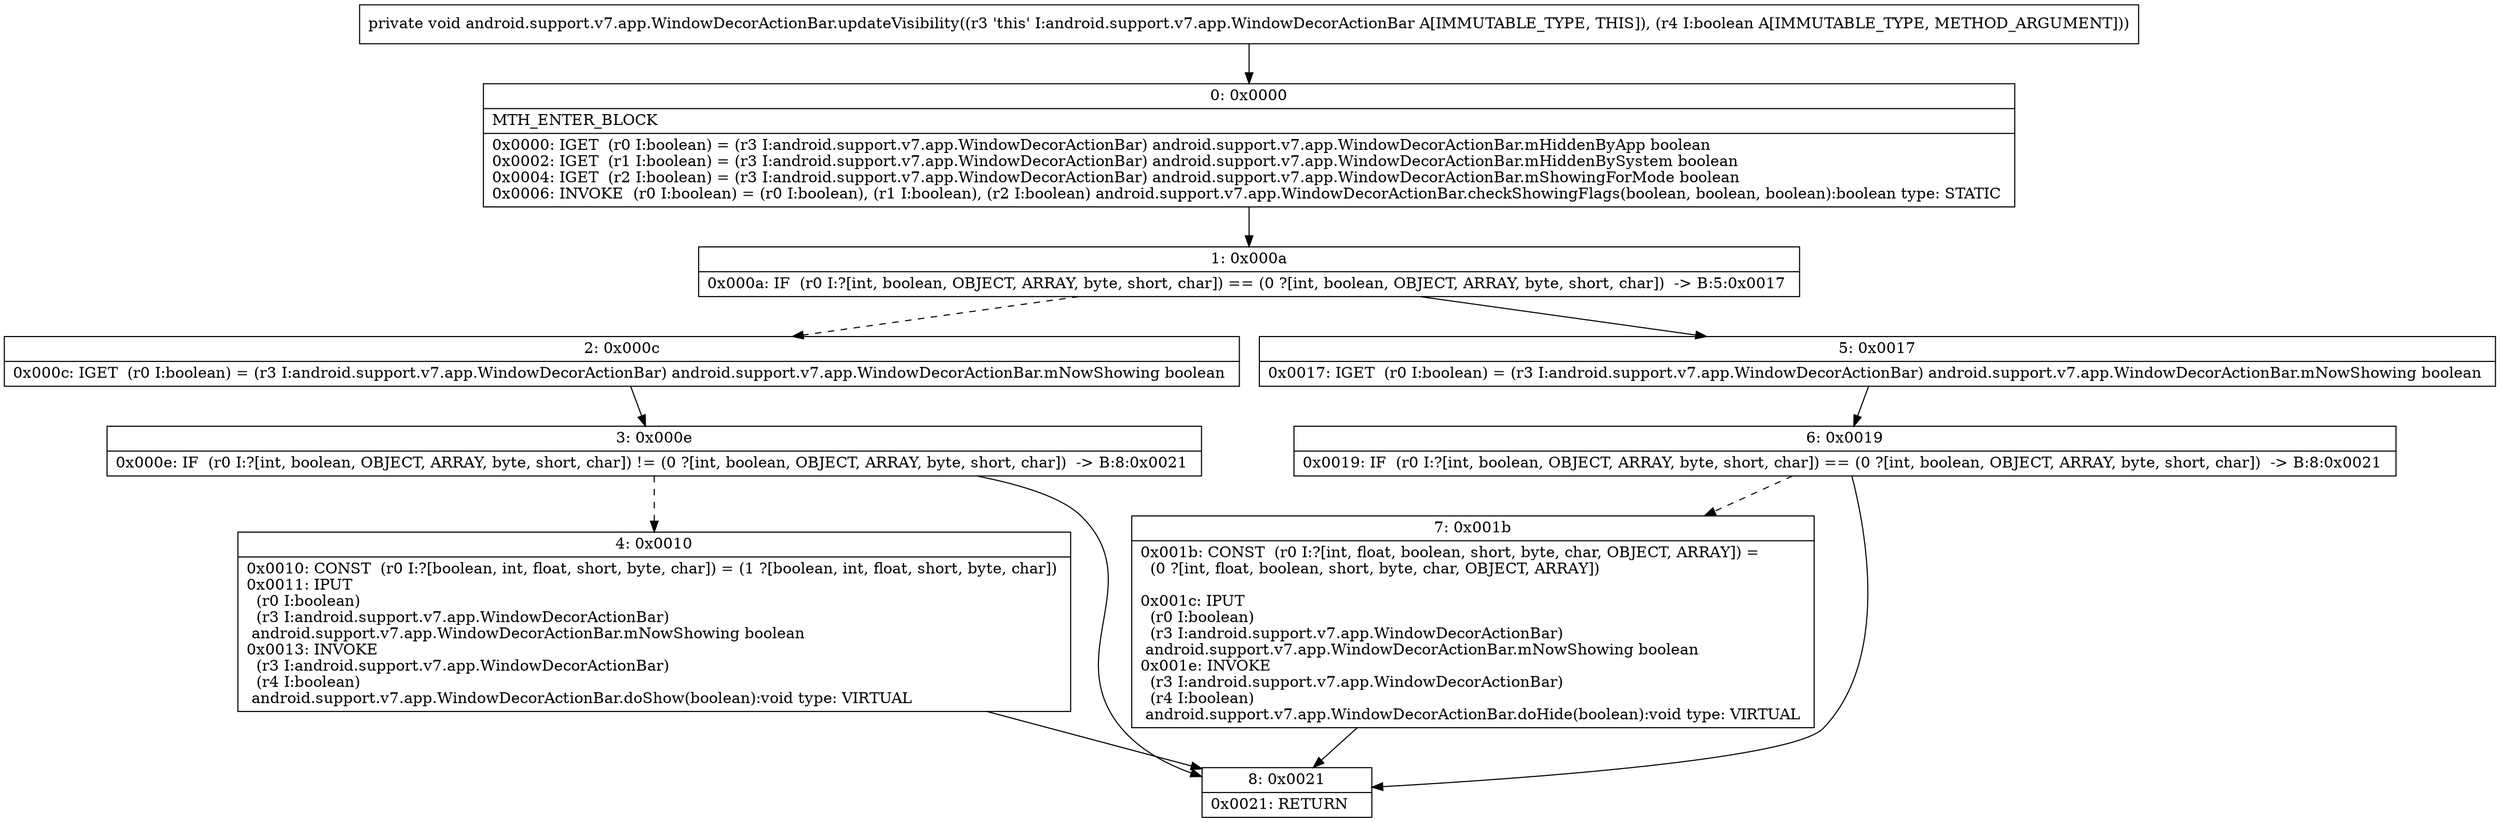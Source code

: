 digraph "CFG forandroid.support.v7.app.WindowDecorActionBar.updateVisibility(Z)V" {
Node_0 [shape=record,label="{0\:\ 0x0000|MTH_ENTER_BLOCK\l|0x0000: IGET  (r0 I:boolean) = (r3 I:android.support.v7.app.WindowDecorActionBar) android.support.v7.app.WindowDecorActionBar.mHiddenByApp boolean \l0x0002: IGET  (r1 I:boolean) = (r3 I:android.support.v7.app.WindowDecorActionBar) android.support.v7.app.WindowDecorActionBar.mHiddenBySystem boolean \l0x0004: IGET  (r2 I:boolean) = (r3 I:android.support.v7.app.WindowDecorActionBar) android.support.v7.app.WindowDecorActionBar.mShowingForMode boolean \l0x0006: INVOKE  (r0 I:boolean) = (r0 I:boolean), (r1 I:boolean), (r2 I:boolean) android.support.v7.app.WindowDecorActionBar.checkShowingFlags(boolean, boolean, boolean):boolean type: STATIC \l}"];
Node_1 [shape=record,label="{1\:\ 0x000a|0x000a: IF  (r0 I:?[int, boolean, OBJECT, ARRAY, byte, short, char]) == (0 ?[int, boolean, OBJECT, ARRAY, byte, short, char])  \-\> B:5:0x0017 \l}"];
Node_2 [shape=record,label="{2\:\ 0x000c|0x000c: IGET  (r0 I:boolean) = (r3 I:android.support.v7.app.WindowDecorActionBar) android.support.v7.app.WindowDecorActionBar.mNowShowing boolean \l}"];
Node_3 [shape=record,label="{3\:\ 0x000e|0x000e: IF  (r0 I:?[int, boolean, OBJECT, ARRAY, byte, short, char]) != (0 ?[int, boolean, OBJECT, ARRAY, byte, short, char])  \-\> B:8:0x0021 \l}"];
Node_4 [shape=record,label="{4\:\ 0x0010|0x0010: CONST  (r0 I:?[boolean, int, float, short, byte, char]) = (1 ?[boolean, int, float, short, byte, char]) \l0x0011: IPUT  \l  (r0 I:boolean)\l  (r3 I:android.support.v7.app.WindowDecorActionBar)\l android.support.v7.app.WindowDecorActionBar.mNowShowing boolean \l0x0013: INVOKE  \l  (r3 I:android.support.v7.app.WindowDecorActionBar)\l  (r4 I:boolean)\l android.support.v7.app.WindowDecorActionBar.doShow(boolean):void type: VIRTUAL \l}"];
Node_5 [shape=record,label="{5\:\ 0x0017|0x0017: IGET  (r0 I:boolean) = (r3 I:android.support.v7.app.WindowDecorActionBar) android.support.v7.app.WindowDecorActionBar.mNowShowing boolean \l}"];
Node_6 [shape=record,label="{6\:\ 0x0019|0x0019: IF  (r0 I:?[int, boolean, OBJECT, ARRAY, byte, short, char]) == (0 ?[int, boolean, OBJECT, ARRAY, byte, short, char])  \-\> B:8:0x0021 \l}"];
Node_7 [shape=record,label="{7\:\ 0x001b|0x001b: CONST  (r0 I:?[int, float, boolean, short, byte, char, OBJECT, ARRAY]) = \l  (0 ?[int, float, boolean, short, byte, char, OBJECT, ARRAY])\l \l0x001c: IPUT  \l  (r0 I:boolean)\l  (r3 I:android.support.v7.app.WindowDecorActionBar)\l android.support.v7.app.WindowDecorActionBar.mNowShowing boolean \l0x001e: INVOKE  \l  (r3 I:android.support.v7.app.WindowDecorActionBar)\l  (r4 I:boolean)\l android.support.v7.app.WindowDecorActionBar.doHide(boolean):void type: VIRTUAL \l}"];
Node_8 [shape=record,label="{8\:\ 0x0021|0x0021: RETURN   \l}"];
MethodNode[shape=record,label="{private void android.support.v7.app.WindowDecorActionBar.updateVisibility((r3 'this' I:android.support.v7.app.WindowDecorActionBar A[IMMUTABLE_TYPE, THIS]), (r4 I:boolean A[IMMUTABLE_TYPE, METHOD_ARGUMENT])) }"];
MethodNode -> Node_0;
Node_0 -> Node_1;
Node_1 -> Node_2[style=dashed];
Node_1 -> Node_5;
Node_2 -> Node_3;
Node_3 -> Node_4[style=dashed];
Node_3 -> Node_8;
Node_4 -> Node_8;
Node_5 -> Node_6;
Node_6 -> Node_7[style=dashed];
Node_6 -> Node_8;
Node_7 -> Node_8;
}

